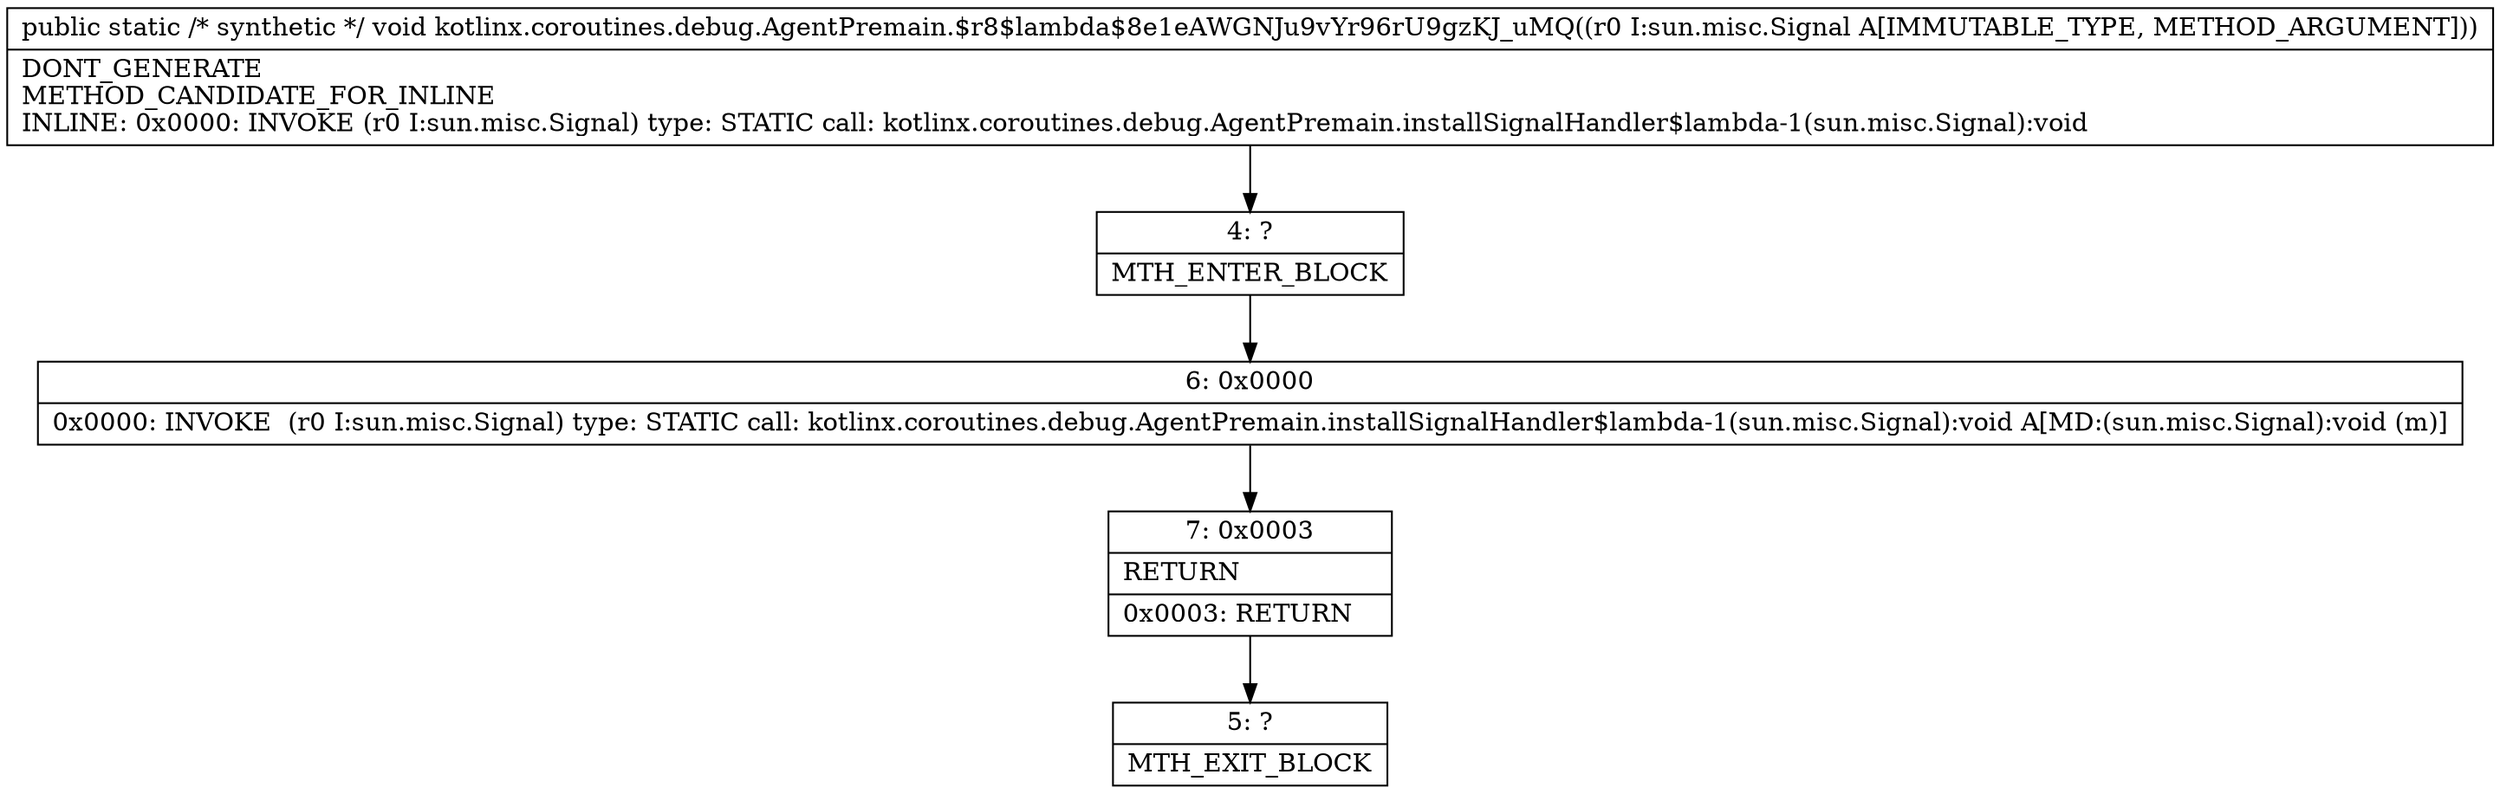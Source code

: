 digraph "CFG forkotlinx.coroutines.debug.AgentPremain.$r8$lambda$8e1eAWGNJu9vYr96rU9gzKJ_uMQ(Lsun\/misc\/Signal;)V" {
Node_4 [shape=record,label="{4\:\ ?|MTH_ENTER_BLOCK\l}"];
Node_6 [shape=record,label="{6\:\ 0x0000|0x0000: INVOKE  (r0 I:sun.misc.Signal) type: STATIC call: kotlinx.coroutines.debug.AgentPremain.installSignalHandler$lambda\-1(sun.misc.Signal):void A[MD:(sun.misc.Signal):void (m)]\l}"];
Node_7 [shape=record,label="{7\:\ 0x0003|RETURN\l|0x0003: RETURN   \l}"];
Node_5 [shape=record,label="{5\:\ ?|MTH_EXIT_BLOCK\l}"];
MethodNode[shape=record,label="{public static \/* synthetic *\/ void kotlinx.coroutines.debug.AgentPremain.$r8$lambda$8e1eAWGNJu9vYr96rU9gzKJ_uMQ((r0 I:sun.misc.Signal A[IMMUTABLE_TYPE, METHOD_ARGUMENT]))  | DONT_GENERATE\lMETHOD_CANDIDATE_FOR_INLINE\lINLINE: 0x0000: INVOKE  (r0 I:sun.misc.Signal) type: STATIC call: kotlinx.coroutines.debug.AgentPremain.installSignalHandler$lambda\-1(sun.misc.Signal):void\l}"];
MethodNode -> Node_4;Node_4 -> Node_6;
Node_6 -> Node_7;
Node_7 -> Node_5;
}


